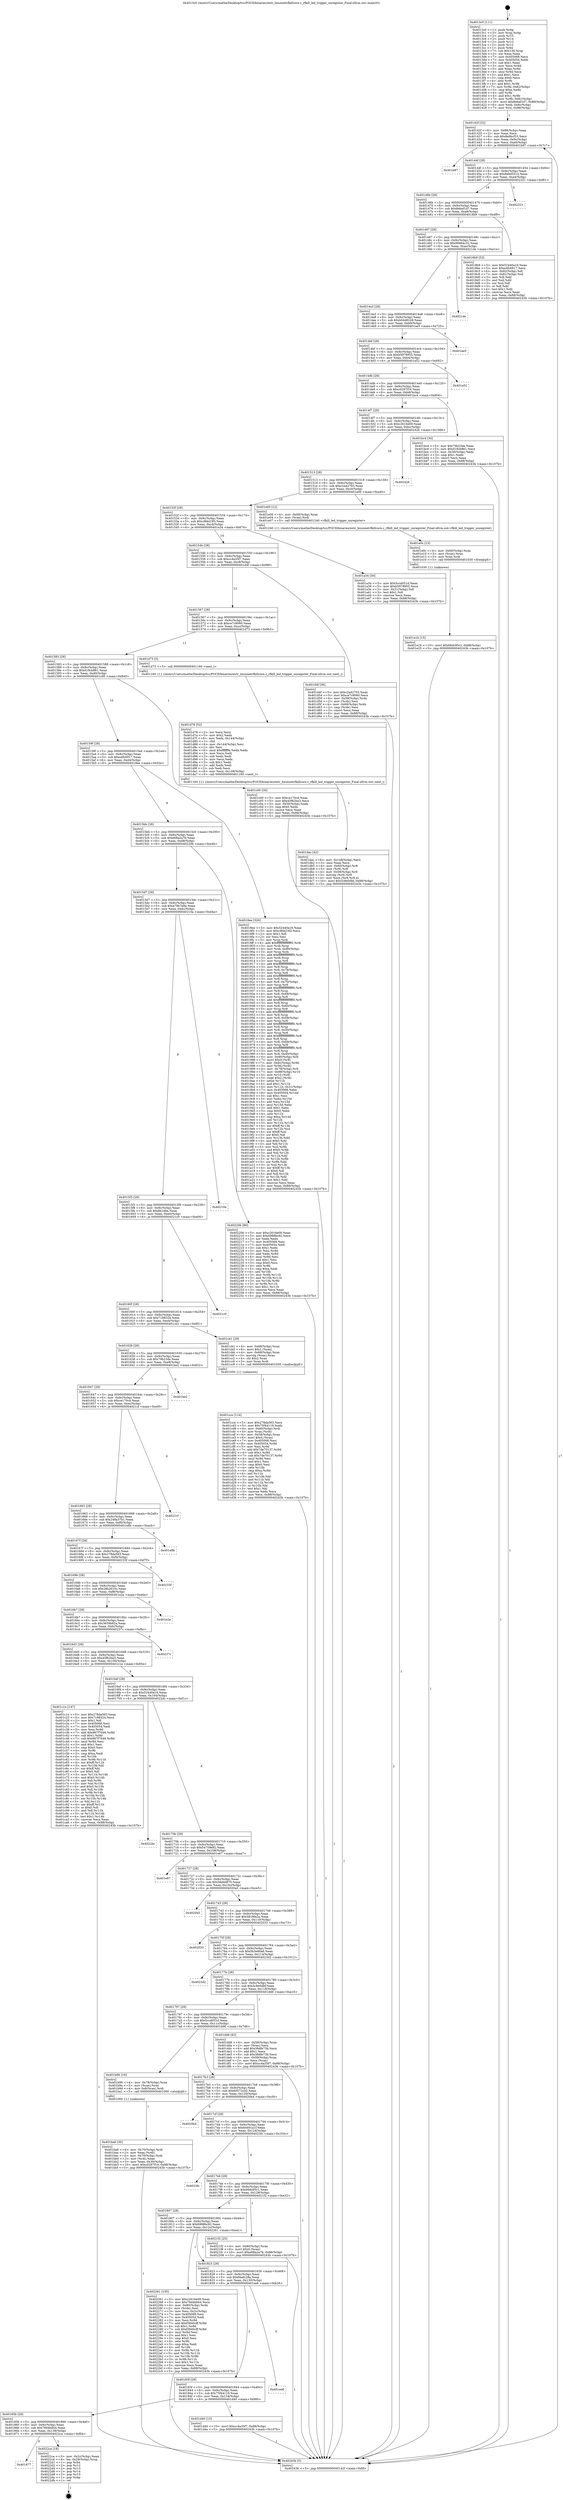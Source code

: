 digraph "0x4013c0" {
  label = "0x4013c0 (/mnt/c/Users/mathe/Desktop/tcc/POCII/binaries/extr_linuxnetrfkillcore.c_rfkill_led_trigger_unregister_Final-ollvm.out::main(0))"
  labelloc = "t"
  node[shape=record]

  Entry [label="",width=0.3,height=0.3,shape=circle,fillcolor=black,style=filled]
  "0x40142f" [label="{
     0x40142f [32]\l
     | [instrs]\l
     &nbsp;&nbsp;0x40142f \<+6\>: mov -0x88(%rbp),%eax\l
     &nbsp;&nbsp;0x401435 \<+2\>: mov %eax,%ecx\l
     &nbsp;&nbsp;0x401437 \<+6\>: sub $0x8e9bcf33,%ecx\l
     &nbsp;&nbsp;0x40143d \<+6\>: mov %eax,-0x9c(%rbp)\l
     &nbsp;&nbsp;0x401443 \<+6\>: mov %ecx,-0xa0(%rbp)\l
     &nbsp;&nbsp;0x401449 \<+6\>: je 0000000000401b87 \<main+0x7c7\>\l
  }"]
  "0x401b87" [label="{
     0x401b87\l
  }", style=dashed]
  "0x40144f" [label="{
     0x40144f [28]\l
     | [instrs]\l
     &nbsp;&nbsp;0x40144f \<+5\>: jmp 0000000000401454 \<main+0x94\>\l
     &nbsp;&nbsp;0x401454 \<+6\>: mov -0x9c(%rbp),%eax\l
     &nbsp;&nbsp;0x40145a \<+5\>: sub $0x8e9d5514,%eax\l
     &nbsp;&nbsp;0x40145f \<+6\>: mov %eax,-0xa4(%rbp)\l
     &nbsp;&nbsp;0x401465 \<+6\>: je 0000000000402321 \<main+0xf61\>\l
  }"]
  Exit [label="",width=0.3,height=0.3,shape=circle,fillcolor=black,style=filled,peripheries=2]
  "0x402321" [label="{
     0x402321\l
  }", style=dashed]
  "0x40146b" [label="{
     0x40146b [28]\l
     | [instrs]\l
     &nbsp;&nbsp;0x40146b \<+5\>: jmp 0000000000401470 \<main+0xb0\>\l
     &nbsp;&nbsp;0x401470 \<+6\>: mov -0x9c(%rbp),%eax\l
     &nbsp;&nbsp;0x401476 \<+5\>: sub $0x8ebaf1d7,%eax\l
     &nbsp;&nbsp;0x40147b \<+6\>: mov %eax,-0xa8(%rbp)\l
     &nbsp;&nbsp;0x401481 \<+6\>: je 00000000004018b9 \<main+0x4f9\>\l
  }"]
  "0x401877" [label="{
     0x401877\l
  }", style=dashed]
  "0x4018b9" [label="{
     0x4018b9 [53]\l
     | [instrs]\l
     &nbsp;&nbsp;0x4018b9 \<+5\>: mov $0x52440a16,%eax\l
     &nbsp;&nbsp;0x4018be \<+5\>: mov $0xe4fc6917,%ecx\l
     &nbsp;&nbsp;0x4018c3 \<+6\>: mov -0x82(%rbp),%dl\l
     &nbsp;&nbsp;0x4018c9 \<+7\>: mov -0x81(%rbp),%sil\l
     &nbsp;&nbsp;0x4018d0 \<+3\>: mov %dl,%dil\l
     &nbsp;&nbsp;0x4018d3 \<+3\>: and %sil,%dil\l
     &nbsp;&nbsp;0x4018d6 \<+3\>: xor %sil,%dl\l
     &nbsp;&nbsp;0x4018d9 \<+3\>: or %dl,%dil\l
     &nbsp;&nbsp;0x4018dc \<+4\>: test $0x1,%dil\l
     &nbsp;&nbsp;0x4018e0 \<+3\>: cmovne %ecx,%eax\l
     &nbsp;&nbsp;0x4018e3 \<+6\>: mov %eax,-0x88(%rbp)\l
     &nbsp;&nbsp;0x4018e9 \<+5\>: jmp 000000000040243b \<main+0x107b\>\l
  }"]
  "0x401487" [label="{
     0x401487 [28]\l
     | [instrs]\l
     &nbsp;&nbsp;0x401487 \<+5\>: jmp 000000000040148c \<main+0xcc\>\l
     &nbsp;&nbsp;0x40148c \<+6\>: mov -0x9c(%rbp),%eax\l
     &nbsp;&nbsp;0x401492 \<+5\>: sub $0x90664c32,%eax\l
     &nbsp;&nbsp;0x401497 \<+6\>: mov %eax,-0xac(%rbp)\l
     &nbsp;&nbsp;0x40149d \<+6\>: je 00000000004021de \<main+0xe1e\>\l
  }"]
  "0x40243b" [label="{
     0x40243b [5]\l
     | [instrs]\l
     &nbsp;&nbsp;0x40243b \<+5\>: jmp 000000000040142f \<main+0x6f\>\l
  }"]
  "0x4013c0" [label="{
     0x4013c0 [111]\l
     | [instrs]\l
     &nbsp;&nbsp;0x4013c0 \<+1\>: push %rbp\l
     &nbsp;&nbsp;0x4013c1 \<+3\>: mov %rsp,%rbp\l
     &nbsp;&nbsp;0x4013c4 \<+2\>: push %r15\l
     &nbsp;&nbsp;0x4013c6 \<+2\>: push %r14\l
     &nbsp;&nbsp;0x4013c8 \<+2\>: push %r13\l
     &nbsp;&nbsp;0x4013ca \<+2\>: push %r12\l
     &nbsp;&nbsp;0x4013cc \<+1\>: push %rbx\l
     &nbsp;&nbsp;0x4013cd \<+7\>: sub $0x138,%rsp\l
     &nbsp;&nbsp;0x4013d4 \<+2\>: xor %eax,%eax\l
     &nbsp;&nbsp;0x4013d6 \<+7\>: mov 0x405068,%ecx\l
     &nbsp;&nbsp;0x4013dd \<+7\>: mov 0x405054,%edx\l
     &nbsp;&nbsp;0x4013e4 \<+3\>: sub $0x1,%eax\l
     &nbsp;&nbsp;0x4013e7 \<+3\>: mov %ecx,%r8d\l
     &nbsp;&nbsp;0x4013ea \<+3\>: add %eax,%r8d\l
     &nbsp;&nbsp;0x4013ed \<+4\>: imul %r8d,%ecx\l
     &nbsp;&nbsp;0x4013f1 \<+3\>: and $0x1,%ecx\l
     &nbsp;&nbsp;0x4013f4 \<+3\>: cmp $0x0,%ecx\l
     &nbsp;&nbsp;0x4013f7 \<+4\>: sete %r9b\l
     &nbsp;&nbsp;0x4013fb \<+4\>: and $0x1,%r9b\l
     &nbsp;&nbsp;0x4013ff \<+7\>: mov %r9b,-0x82(%rbp)\l
     &nbsp;&nbsp;0x401406 \<+3\>: cmp $0xa,%edx\l
     &nbsp;&nbsp;0x401409 \<+4\>: setl %r9b\l
     &nbsp;&nbsp;0x40140d \<+4\>: and $0x1,%r9b\l
     &nbsp;&nbsp;0x401411 \<+7\>: mov %r9b,-0x81(%rbp)\l
     &nbsp;&nbsp;0x401418 \<+10\>: movl $0x8ebaf1d7,-0x88(%rbp)\l
     &nbsp;&nbsp;0x401422 \<+6\>: mov %edi,-0x8c(%rbp)\l
     &nbsp;&nbsp;0x401428 \<+7\>: mov %rsi,-0x98(%rbp)\l
  }"]
  "0x4022ca" [label="{
     0x4022ca [18]\l
     | [instrs]\l
     &nbsp;&nbsp;0x4022ca \<+3\>: mov -0x2c(%rbp),%eax\l
     &nbsp;&nbsp;0x4022cd \<+4\>: lea -0x28(%rbp),%rsp\l
     &nbsp;&nbsp;0x4022d1 \<+1\>: pop %rbx\l
     &nbsp;&nbsp;0x4022d2 \<+2\>: pop %r12\l
     &nbsp;&nbsp;0x4022d4 \<+2\>: pop %r13\l
     &nbsp;&nbsp;0x4022d6 \<+2\>: pop %r14\l
     &nbsp;&nbsp;0x4022d8 \<+2\>: pop %r15\l
     &nbsp;&nbsp;0x4022da \<+1\>: pop %rbp\l
     &nbsp;&nbsp;0x4022db \<+1\>: ret\l
  }"]
  "0x4021de" [label="{
     0x4021de\l
  }", style=dashed]
  "0x4014a3" [label="{
     0x4014a3 [28]\l
     | [instrs]\l
     &nbsp;&nbsp;0x4014a3 \<+5\>: jmp 00000000004014a8 \<main+0xe8\>\l
     &nbsp;&nbsp;0x4014a8 \<+6\>: mov -0x9c(%rbp),%eax\l
     &nbsp;&nbsp;0x4014ae \<+5\>: sub $0xb04d81b9,%eax\l
     &nbsp;&nbsp;0x4014b3 \<+6\>: mov %eax,-0xb0(%rbp)\l
     &nbsp;&nbsp;0x4014b9 \<+6\>: je 0000000000401ae5 \<main+0x725\>\l
  }"]
  "0x401e1b" [label="{
     0x401e1b [15]\l
     | [instrs]\l
     &nbsp;&nbsp;0x401e1b \<+10\>: movl $0x66dc95c1,-0x88(%rbp)\l
     &nbsp;&nbsp;0x401e25 \<+5\>: jmp 000000000040243b \<main+0x107b\>\l
  }"]
  "0x401ae5" [label="{
     0x401ae5\l
  }", style=dashed]
  "0x4014bf" [label="{
     0x4014bf [28]\l
     | [instrs]\l
     &nbsp;&nbsp;0x4014bf \<+5\>: jmp 00000000004014c4 \<main+0x104\>\l
     &nbsp;&nbsp;0x4014c4 \<+6\>: mov -0x9c(%rbp),%eax\l
     &nbsp;&nbsp;0x4014ca \<+5\>: sub $0xb5978955,%eax\l
     &nbsp;&nbsp;0x4014cf \<+6\>: mov %eax,-0xb4(%rbp)\l
     &nbsp;&nbsp;0x4014d5 \<+6\>: je 0000000000401a52 \<main+0x692\>\l
  }"]
  "0x401e0c" [label="{
     0x401e0c [15]\l
     | [instrs]\l
     &nbsp;&nbsp;0x401e0c \<+4\>: mov -0x60(%rbp),%rax\l
     &nbsp;&nbsp;0x401e10 \<+3\>: mov (%rax),%rax\l
     &nbsp;&nbsp;0x401e13 \<+3\>: mov %rax,%rdi\l
     &nbsp;&nbsp;0x401e16 \<+5\>: call 0000000000401030 \<free@plt\>\l
     | [calls]\l
     &nbsp;&nbsp;0x401030 \{1\} (unknown)\l
  }"]
  "0x401a52" [label="{
     0x401a52\l
  }", style=dashed]
  "0x4014db" [label="{
     0x4014db [28]\l
     | [instrs]\l
     &nbsp;&nbsp;0x4014db \<+5\>: jmp 00000000004014e0 \<main+0x120\>\l
     &nbsp;&nbsp;0x4014e0 \<+6\>: mov -0x9c(%rbp),%eax\l
     &nbsp;&nbsp;0x4014e6 \<+5\>: sub $0xc0297f19,%eax\l
     &nbsp;&nbsp;0x4014eb \<+6\>: mov %eax,-0xb8(%rbp)\l
     &nbsp;&nbsp;0x4014f1 \<+6\>: je 0000000000401bc4 \<main+0x804\>\l
  }"]
  "0x401dac" [label="{
     0x401dac [42]\l
     | [instrs]\l
     &nbsp;&nbsp;0x401dac \<+6\>: mov -0x148(%rbp),%ecx\l
     &nbsp;&nbsp;0x401db2 \<+3\>: imul %eax,%ecx\l
     &nbsp;&nbsp;0x401db5 \<+4\>: mov -0x60(%rbp),%r8\l
     &nbsp;&nbsp;0x401db9 \<+3\>: mov (%r8),%r8\l
     &nbsp;&nbsp;0x401dbc \<+4\>: mov -0x58(%rbp),%r9\l
     &nbsp;&nbsp;0x401dc0 \<+3\>: movslq (%r9),%r9\l
     &nbsp;&nbsp;0x401dc3 \<+4\>: mov %ecx,(%r8,%r9,4)\l
     &nbsp;&nbsp;0x401dc7 \<+10\>: movl $0x5c8e0dbf,-0x88(%rbp)\l
     &nbsp;&nbsp;0x401dd1 \<+5\>: jmp 000000000040243b \<main+0x107b\>\l
  }"]
  "0x401bc4" [label="{
     0x401bc4 [30]\l
     | [instrs]\l
     &nbsp;&nbsp;0x401bc4 \<+5\>: mov $0x79b23de,%eax\l
     &nbsp;&nbsp;0x401bc9 \<+5\>: mov $0xd18cb861,%ecx\l
     &nbsp;&nbsp;0x401bce \<+3\>: mov -0x30(%rbp),%edx\l
     &nbsp;&nbsp;0x401bd1 \<+3\>: cmp $0x1,%edx\l
     &nbsp;&nbsp;0x401bd4 \<+3\>: cmovl %ecx,%eax\l
     &nbsp;&nbsp;0x401bd7 \<+6\>: mov %eax,-0x88(%rbp)\l
     &nbsp;&nbsp;0x401bdd \<+5\>: jmp 000000000040243b \<main+0x107b\>\l
  }"]
  "0x4014f7" [label="{
     0x4014f7 [28]\l
     | [instrs]\l
     &nbsp;&nbsp;0x4014f7 \<+5\>: jmp 00000000004014fc \<main+0x13c\>\l
     &nbsp;&nbsp;0x4014fc \<+6\>: mov -0x9c(%rbp),%eax\l
     &nbsp;&nbsp;0x401502 \<+5\>: sub $0xc2616e09,%eax\l
     &nbsp;&nbsp;0x401507 \<+6\>: mov %eax,-0xbc(%rbp)\l
     &nbsp;&nbsp;0x40150d \<+6\>: je 0000000000402426 \<main+0x1066\>\l
  }"]
  "0x401d78" [label="{
     0x401d78 [52]\l
     | [instrs]\l
     &nbsp;&nbsp;0x401d78 \<+2\>: xor %ecx,%ecx\l
     &nbsp;&nbsp;0x401d7a \<+5\>: mov $0x2,%edx\l
     &nbsp;&nbsp;0x401d7f \<+6\>: mov %edx,-0x144(%rbp)\l
     &nbsp;&nbsp;0x401d85 \<+1\>: cltd\l
     &nbsp;&nbsp;0x401d86 \<+6\>: mov -0x144(%rbp),%esi\l
     &nbsp;&nbsp;0x401d8c \<+2\>: idiv %esi\l
     &nbsp;&nbsp;0x401d8e \<+6\>: imul $0xfffffffe,%edx,%edx\l
     &nbsp;&nbsp;0x401d94 \<+2\>: mov %ecx,%edi\l
     &nbsp;&nbsp;0x401d96 \<+2\>: sub %edx,%edi\l
     &nbsp;&nbsp;0x401d98 \<+2\>: mov %ecx,%edx\l
     &nbsp;&nbsp;0x401d9a \<+3\>: sub $0x1,%edx\l
     &nbsp;&nbsp;0x401d9d \<+2\>: add %edx,%edi\l
     &nbsp;&nbsp;0x401d9f \<+2\>: sub %edi,%ecx\l
     &nbsp;&nbsp;0x401da1 \<+6\>: mov %ecx,-0x148(%rbp)\l
     &nbsp;&nbsp;0x401da7 \<+5\>: call 0000000000401160 \<next_i\>\l
     | [calls]\l
     &nbsp;&nbsp;0x401160 \{1\} (/mnt/c/Users/mathe/Desktop/tcc/POCII/binaries/extr_linuxnetrfkillcore.c_rfkill_led_trigger_unregister_Final-ollvm.out::next_i)\l
  }"]
  "0x402426" [label="{
     0x402426\l
  }", style=dashed]
  "0x401513" [label="{
     0x401513 [28]\l
     | [instrs]\l
     &nbsp;&nbsp;0x401513 \<+5\>: jmp 0000000000401518 \<main+0x158\>\l
     &nbsp;&nbsp;0x401518 \<+6\>: mov -0x9c(%rbp),%eax\l
     &nbsp;&nbsp;0x40151e \<+5\>: sub $0xc2a42703,%eax\l
     &nbsp;&nbsp;0x401523 \<+6\>: mov %eax,-0xc0(%rbp)\l
     &nbsp;&nbsp;0x401529 \<+6\>: je 0000000000401e00 \<main+0xa40\>\l
  }"]
  "0x40185b" [label="{
     0x40185b [28]\l
     | [instrs]\l
     &nbsp;&nbsp;0x40185b \<+5\>: jmp 0000000000401860 \<main+0x4a0\>\l
     &nbsp;&nbsp;0x401860 \<+6\>: mov -0x9c(%rbp),%eax\l
     &nbsp;&nbsp;0x401866 \<+5\>: sub $0x78d4b844,%eax\l
     &nbsp;&nbsp;0x40186b \<+6\>: mov %eax,-0x138(%rbp)\l
     &nbsp;&nbsp;0x401871 \<+6\>: je 00000000004022ca \<main+0xf0a\>\l
  }"]
  "0x401e00" [label="{
     0x401e00 [12]\l
     | [instrs]\l
     &nbsp;&nbsp;0x401e00 \<+4\>: mov -0x60(%rbp),%rax\l
     &nbsp;&nbsp;0x401e04 \<+3\>: mov (%rax),%rdi\l
     &nbsp;&nbsp;0x401e07 \<+5\>: call 0000000000401240 \<rfkill_led_trigger_unregister\>\l
     | [calls]\l
     &nbsp;&nbsp;0x401240 \{1\} (/mnt/c/Users/mathe/Desktop/tcc/POCII/binaries/extr_linuxnetrfkillcore.c_rfkill_led_trigger_unregister_Final-ollvm.out::rfkill_led_trigger_unregister)\l
  }"]
  "0x40152f" [label="{
     0x40152f [28]\l
     | [instrs]\l
     &nbsp;&nbsp;0x40152f \<+5\>: jmp 0000000000401534 \<main+0x174\>\l
     &nbsp;&nbsp;0x401534 \<+6\>: mov -0x9c(%rbp),%eax\l
     &nbsp;&nbsp;0x40153a \<+5\>: sub $0xc9bb23f3,%eax\l
     &nbsp;&nbsp;0x40153f \<+6\>: mov %eax,-0xc4(%rbp)\l
     &nbsp;&nbsp;0x401545 \<+6\>: je 0000000000401a34 \<main+0x674\>\l
  }"]
  "0x401d40" [label="{
     0x401d40 [15]\l
     | [instrs]\l
     &nbsp;&nbsp;0x401d40 \<+10\>: movl $0xcc4a35f7,-0x88(%rbp)\l
     &nbsp;&nbsp;0x401d4a \<+5\>: jmp 000000000040243b \<main+0x107b\>\l
  }"]
  "0x401a34" [label="{
     0x401a34 [30]\l
     | [instrs]\l
     &nbsp;&nbsp;0x401a34 \<+5\>: mov $0x5ccd051d,%eax\l
     &nbsp;&nbsp;0x401a39 \<+5\>: mov $0xb5978955,%ecx\l
     &nbsp;&nbsp;0x401a3e \<+3\>: mov -0x31(%rbp),%dl\l
     &nbsp;&nbsp;0x401a41 \<+3\>: test $0x1,%dl\l
     &nbsp;&nbsp;0x401a44 \<+3\>: cmovne %ecx,%eax\l
     &nbsp;&nbsp;0x401a47 \<+6\>: mov %eax,-0x88(%rbp)\l
     &nbsp;&nbsp;0x401a4d \<+5\>: jmp 000000000040243b \<main+0x107b\>\l
  }"]
  "0x40154b" [label="{
     0x40154b [28]\l
     | [instrs]\l
     &nbsp;&nbsp;0x40154b \<+5\>: jmp 0000000000401550 \<main+0x190\>\l
     &nbsp;&nbsp;0x401550 \<+6\>: mov -0x9c(%rbp),%eax\l
     &nbsp;&nbsp;0x401556 \<+5\>: sub $0xcc4a35f7,%eax\l
     &nbsp;&nbsp;0x40155b \<+6\>: mov %eax,-0xc8(%rbp)\l
     &nbsp;&nbsp;0x401561 \<+6\>: je 0000000000401d4f \<main+0x98f\>\l
  }"]
  "0x40183f" [label="{
     0x40183f [28]\l
     | [instrs]\l
     &nbsp;&nbsp;0x40183f \<+5\>: jmp 0000000000401844 \<main+0x484\>\l
     &nbsp;&nbsp;0x401844 \<+6\>: mov -0x9c(%rbp),%eax\l
     &nbsp;&nbsp;0x40184a \<+5\>: sub $0x75f44119,%eax\l
     &nbsp;&nbsp;0x40184f \<+6\>: mov %eax,-0x134(%rbp)\l
     &nbsp;&nbsp;0x401855 \<+6\>: je 0000000000401d40 \<main+0x980\>\l
  }"]
  "0x401d4f" [label="{
     0x401d4f [36]\l
     | [instrs]\l
     &nbsp;&nbsp;0x401d4f \<+5\>: mov $0xc2a42703,%eax\l
     &nbsp;&nbsp;0x401d54 \<+5\>: mov $0xce7c9060,%ecx\l
     &nbsp;&nbsp;0x401d59 \<+4\>: mov -0x58(%rbp),%rdx\l
     &nbsp;&nbsp;0x401d5d \<+2\>: mov (%rdx),%esi\l
     &nbsp;&nbsp;0x401d5f \<+4\>: mov -0x68(%rbp),%rdx\l
     &nbsp;&nbsp;0x401d63 \<+2\>: cmp (%rdx),%esi\l
     &nbsp;&nbsp;0x401d65 \<+3\>: cmovl %ecx,%eax\l
     &nbsp;&nbsp;0x401d68 \<+6\>: mov %eax,-0x88(%rbp)\l
     &nbsp;&nbsp;0x401d6e \<+5\>: jmp 000000000040243b \<main+0x107b\>\l
  }"]
  "0x401567" [label="{
     0x401567 [28]\l
     | [instrs]\l
     &nbsp;&nbsp;0x401567 \<+5\>: jmp 000000000040156c \<main+0x1ac\>\l
     &nbsp;&nbsp;0x40156c \<+6\>: mov -0x9c(%rbp),%eax\l
     &nbsp;&nbsp;0x401572 \<+5\>: sub $0xce7c9060,%eax\l
     &nbsp;&nbsp;0x401577 \<+6\>: mov %eax,-0xcc(%rbp)\l
     &nbsp;&nbsp;0x40157d \<+6\>: je 0000000000401d73 \<main+0x9b3\>\l
  }"]
  "0x401ee6" [label="{
     0x401ee6\l
  }", style=dashed]
  "0x401d73" [label="{
     0x401d73 [5]\l
     | [instrs]\l
     &nbsp;&nbsp;0x401d73 \<+5\>: call 0000000000401160 \<next_i\>\l
     | [calls]\l
     &nbsp;&nbsp;0x401160 \{1\} (/mnt/c/Users/mathe/Desktop/tcc/POCII/binaries/extr_linuxnetrfkillcore.c_rfkill_led_trigger_unregister_Final-ollvm.out::next_i)\l
  }"]
  "0x401583" [label="{
     0x401583 [28]\l
     | [instrs]\l
     &nbsp;&nbsp;0x401583 \<+5\>: jmp 0000000000401588 \<main+0x1c8\>\l
     &nbsp;&nbsp;0x401588 \<+6\>: mov -0x9c(%rbp),%eax\l
     &nbsp;&nbsp;0x40158e \<+5\>: sub $0xd18cb861,%eax\l
     &nbsp;&nbsp;0x401593 \<+6\>: mov %eax,-0xd0(%rbp)\l
     &nbsp;&nbsp;0x401599 \<+6\>: je 0000000000401c00 \<main+0x840\>\l
  }"]
  "0x401823" [label="{
     0x401823 [28]\l
     | [instrs]\l
     &nbsp;&nbsp;0x401823 \<+5\>: jmp 0000000000401828 \<main+0x468\>\l
     &nbsp;&nbsp;0x401828 \<+6\>: mov -0x9c(%rbp),%eax\l
     &nbsp;&nbsp;0x40182e \<+5\>: sub $0x6befc28a,%eax\l
     &nbsp;&nbsp;0x401833 \<+6\>: mov %eax,-0x130(%rbp)\l
     &nbsp;&nbsp;0x401839 \<+6\>: je 0000000000401ee6 \<main+0xb26\>\l
  }"]
  "0x401c00" [label="{
     0x401c00 [30]\l
     | [instrs]\l
     &nbsp;&nbsp;0x401c00 \<+5\>: mov $0xce170cd,%eax\l
     &nbsp;&nbsp;0x401c05 \<+5\>: mov $0x45f62ba3,%ecx\l
     &nbsp;&nbsp;0x401c0a \<+3\>: mov -0x30(%rbp),%edx\l
     &nbsp;&nbsp;0x401c0d \<+3\>: cmp $0x0,%edx\l
     &nbsp;&nbsp;0x401c10 \<+3\>: cmove %ecx,%eax\l
     &nbsp;&nbsp;0x401c13 \<+6\>: mov %eax,-0x88(%rbp)\l
     &nbsp;&nbsp;0x401c19 \<+5\>: jmp 000000000040243b \<main+0x107b\>\l
  }"]
  "0x40159f" [label="{
     0x40159f [28]\l
     | [instrs]\l
     &nbsp;&nbsp;0x40159f \<+5\>: jmp 00000000004015a4 \<main+0x1e4\>\l
     &nbsp;&nbsp;0x4015a4 \<+6\>: mov -0x9c(%rbp),%eax\l
     &nbsp;&nbsp;0x4015aa \<+5\>: sub $0xe4fc6917,%eax\l
     &nbsp;&nbsp;0x4015af \<+6\>: mov %eax,-0xd4(%rbp)\l
     &nbsp;&nbsp;0x4015b5 \<+6\>: je 00000000004018ee \<main+0x52e\>\l
  }"]
  "0x402261" [label="{
     0x402261 [105]\l
     | [instrs]\l
     &nbsp;&nbsp;0x402261 \<+5\>: mov $0xc2616e09,%eax\l
     &nbsp;&nbsp;0x402266 \<+5\>: mov $0x78d4b844,%ecx\l
     &nbsp;&nbsp;0x40226b \<+4\>: mov -0x80(%rbp),%rdx\l
     &nbsp;&nbsp;0x40226f \<+2\>: mov (%rdx),%esi\l
     &nbsp;&nbsp;0x402271 \<+3\>: mov %esi,-0x2c(%rbp)\l
     &nbsp;&nbsp;0x402274 \<+7\>: mov 0x405068,%esi\l
     &nbsp;&nbsp;0x40227b \<+7\>: mov 0x405054,%edi\l
     &nbsp;&nbsp;0x402282 \<+3\>: mov %esi,%r8d\l
     &nbsp;&nbsp;0x402285 \<+7\>: add $0xf3840cff,%r8d\l
     &nbsp;&nbsp;0x40228c \<+4\>: sub $0x1,%r8d\l
     &nbsp;&nbsp;0x402290 \<+7\>: sub $0xf3840cff,%r8d\l
     &nbsp;&nbsp;0x402297 \<+4\>: imul %r8d,%esi\l
     &nbsp;&nbsp;0x40229b \<+3\>: and $0x1,%esi\l
     &nbsp;&nbsp;0x40229e \<+3\>: cmp $0x0,%esi\l
     &nbsp;&nbsp;0x4022a1 \<+4\>: sete %r9b\l
     &nbsp;&nbsp;0x4022a5 \<+3\>: cmp $0xa,%edi\l
     &nbsp;&nbsp;0x4022a8 \<+4\>: setl %r10b\l
     &nbsp;&nbsp;0x4022ac \<+3\>: mov %r9b,%r11b\l
     &nbsp;&nbsp;0x4022af \<+3\>: and %r10b,%r11b\l
     &nbsp;&nbsp;0x4022b2 \<+3\>: xor %r10b,%r9b\l
     &nbsp;&nbsp;0x4022b5 \<+3\>: or %r9b,%r11b\l
     &nbsp;&nbsp;0x4022b8 \<+4\>: test $0x1,%r11b\l
     &nbsp;&nbsp;0x4022bc \<+3\>: cmovne %ecx,%eax\l
     &nbsp;&nbsp;0x4022bf \<+6\>: mov %eax,-0x88(%rbp)\l
     &nbsp;&nbsp;0x4022c5 \<+5\>: jmp 000000000040243b \<main+0x107b\>\l
  }"]
  "0x4018ee" [label="{
     0x4018ee [326]\l
     | [instrs]\l
     &nbsp;&nbsp;0x4018ee \<+5\>: mov $0x52440a16,%eax\l
     &nbsp;&nbsp;0x4018f3 \<+5\>: mov $0xc9bb23f3,%ecx\l
     &nbsp;&nbsp;0x4018f8 \<+2\>: mov $0x1,%dl\l
     &nbsp;&nbsp;0x4018fa \<+2\>: xor %esi,%esi\l
     &nbsp;&nbsp;0x4018fc \<+3\>: mov %rsp,%rdi\l
     &nbsp;&nbsp;0x4018ff \<+4\>: add $0xfffffffffffffff0,%rdi\l
     &nbsp;&nbsp;0x401903 \<+3\>: mov %rdi,%rsp\l
     &nbsp;&nbsp;0x401906 \<+4\>: mov %rdi,-0x80(%rbp)\l
     &nbsp;&nbsp;0x40190a \<+3\>: mov %rsp,%rdi\l
     &nbsp;&nbsp;0x40190d \<+4\>: add $0xfffffffffffffff0,%rdi\l
     &nbsp;&nbsp;0x401911 \<+3\>: mov %rdi,%rsp\l
     &nbsp;&nbsp;0x401914 \<+3\>: mov %rsp,%r8\l
     &nbsp;&nbsp;0x401917 \<+4\>: add $0xfffffffffffffff0,%r8\l
     &nbsp;&nbsp;0x40191b \<+3\>: mov %r8,%rsp\l
     &nbsp;&nbsp;0x40191e \<+4\>: mov %r8,-0x78(%rbp)\l
     &nbsp;&nbsp;0x401922 \<+3\>: mov %rsp,%r8\l
     &nbsp;&nbsp;0x401925 \<+4\>: add $0xfffffffffffffff0,%r8\l
     &nbsp;&nbsp;0x401929 \<+3\>: mov %r8,%rsp\l
     &nbsp;&nbsp;0x40192c \<+4\>: mov %r8,-0x70(%rbp)\l
     &nbsp;&nbsp;0x401930 \<+3\>: mov %rsp,%r8\l
     &nbsp;&nbsp;0x401933 \<+4\>: add $0xfffffffffffffff0,%r8\l
     &nbsp;&nbsp;0x401937 \<+3\>: mov %r8,%rsp\l
     &nbsp;&nbsp;0x40193a \<+4\>: mov %r8,-0x68(%rbp)\l
     &nbsp;&nbsp;0x40193e \<+3\>: mov %rsp,%r8\l
     &nbsp;&nbsp;0x401941 \<+4\>: add $0xfffffffffffffff0,%r8\l
     &nbsp;&nbsp;0x401945 \<+3\>: mov %r8,%rsp\l
     &nbsp;&nbsp;0x401948 \<+4\>: mov %r8,-0x60(%rbp)\l
     &nbsp;&nbsp;0x40194c \<+3\>: mov %rsp,%r8\l
     &nbsp;&nbsp;0x40194f \<+4\>: add $0xfffffffffffffff0,%r8\l
     &nbsp;&nbsp;0x401953 \<+3\>: mov %r8,%rsp\l
     &nbsp;&nbsp;0x401956 \<+4\>: mov %r8,-0x58(%rbp)\l
     &nbsp;&nbsp;0x40195a \<+3\>: mov %rsp,%r8\l
     &nbsp;&nbsp;0x40195d \<+4\>: add $0xfffffffffffffff0,%r8\l
     &nbsp;&nbsp;0x401961 \<+3\>: mov %r8,%rsp\l
     &nbsp;&nbsp;0x401964 \<+4\>: mov %r8,-0x50(%rbp)\l
     &nbsp;&nbsp;0x401968 \<+3\>: mov %rsp,%r8\l
     &nbsp;&nbsp;0x40196b \<+4\>: add $0xfffffffffffffff0,%r8\l
     &nbsp;&nbsp;0x40196f \<+3\>: mov %r8,%rsp\l
     &nbsp;&nbsp;0x401972 \<+4\>: mov %r8,-0x48(%rbp)\l
     &nbsp;&nbsp;0x401976 \<+3\>: mov %rsp,%r8\l
     &nbsp;&nbsp;0x401979 \<+4\>: add $0xfffffffffffffff0,%r8\l
     &nbsp;&nbsp;0x40197d \<+3\>: mov %r8,%rsp\l
     &nbsp;&nbsp;0x401980 \<+4\>: mov %r8,-0x40(%rbp)\l
     &nbsp;&nbsp;0x401984 \<+4\>: mov -0x80(%rbp),%r8\l
     &nbsp;&nbsp;0x401988 \<+7\>: movl $0x0,(%r8)\l
     &nbsp;&nbsp;0x40198f \<+7\>: mov -0x8c(%rbp),%r9d\l
     &nbsp;&nbsp;0x401996 \<+3\>: mov %r9d,(%rdi)\l
     &nbsp;&nbsp;0x401999 \<+4\>: mov -0x78(%rbp),%r8\l
     &nbsp;&nbsp;0x40199d \<+7\>: mov -0x98(%rbp),%r10\l
     &nbsp;&nbsp;0x4019a4 \<+3\>: mov %r10,(%r8)\l
     &nbsp;&nbsp;0x4019a7 \<+3\>: cmpl $0x2,(%rdi)\l
     &nbsp;&nbsp;0x4019aa \<+4\>: setne %r11b\l
     &nbsp;&nbsp;0x4019ae \<+4\>: and $0x1,%r11b\l
     &nbsp;&nbsp;0x4019b2 \<+4\>: mov %r11b,-0x31(%rbp)\l
     &nbsp;&nbsp;0x4019b6 \<+7\>: mov 0x405068,%ebx\l
     &nbsp;&nbsp;0x4019bd \<+8\>: mov 0x405054,%r14d\l
     &nbsp;&nbsp;0x4019c5 \<+3\>: sub $0x1,%esi\l
     &nbsp;&nbsp;0x4019c8 \<+3\>: mov %ebx,%r15d\l
     &nbsp;&nbsp;0x4019cb \<+3\>: add %esi,%r15d\l
     &nbsp;&nbsp;0x4019ce \<+4\>: imul %r15d,%ebx\l
     &nbsp;&nbsp;0x4019d2 \<+3\>: and $0x1,%ebx\l
     &nbsp;&nbsp;0x4019d5 \<+3\>: cmp $0x0,%ebx\l
     &nbsp;&nbsp;0x4019d8 \<+4\>: sete %r11b\l
     &nbsp;&nbsp;0x4019dc \<+4\>: cmp $0xa,%r14d\l
     &nbsp;&nbsp;0x4019e0 \<+4\>: setl %r12b\l
     &nbsp;&nbsp;0x4019e4 \<+3\>: mov %r11b,%r13b\l
     &nbsp;&nbsp;0x4019e7 \<+4\>: xor $0xff,%r13b\l
     &nbsp;&nbsp;0x4019eb \<+3\>: mov %r12b,%sil\l
     &nbsp;&nbsp;0x4019ee \<+4\>: xor $0xff,%sil\l
     &nbsp;&nbsp;0x4019f2 \<+3\>: xor $0x0,%dl\l
     &nbsp;&nbsp;0x4019f5 \<+3\>: mov %r13b,%dil\l
     &nbsp;&nbsp;0x4019f8 \<+4\>: and $0x0,%dil\l
     &nbsp;&nbsp;0x4019fc \<+3\>: and %dl,%r11b\l
     &nbsp;&nbsp;0x4019ff \<+3\>: mov %sil,%r8b\l
     &nbsp;&nbsp;0x401a02 \<+4\>: and $0x0,%r8b\l
     &nbsp;&nbsp;0x401a06 \<+3\>: and %dl,%r12b\l
     &nbsp;&nbsp;0x401a09 \<+3\>: or %r11b,%dil\l
     &nbsp;&nbsp;0x401a0c \<+3\>: or %r12b,%r8b\l
     &nbsp;&nbsp;0x401a0f \<+3\>: xor %r8b,%dil\l
     &nbsp;&nbsp;0x401a12 \<+3\>: or %sil,%r13b\l
     &nbsp;&nbsp;0x401a15 \<+4\>: xor $0xff,%r13b\l
     &nbsp;&nbsp;0x401a19 \<+3\>: or $0x0,%dl\l
     &nbsp;&nbsp;0x401a1c \<+3\>: and %dl,%r13b\l
     &nbsp;&nbsp;0x401a1f \<+3\>: or %r13b,%dil\l
     &nbsp;&nbsp;0x401a22 \<+4\>: test $0x1,%dil\l
     &nbsp;&nbsp;0x401a26 \<+3\>: cmovne %ecx,%eax\l
     &nbsp;&nbsp;0x401a29 \<+6\>: mov %eax,-0x88(%rbp)\l
     &nbsp;&nbsp;0x401a2f \<+5\>: jmp 000000000040243b \<main+0x107b\>\l
  }"]
  "0x4015bb" [label="{
     0x4015bb [28]\l
     | [instrs]\l
     &nbsp;&nbsp;0x4015bb \<+5\>: jmp 00000000004015c0 \<main+0x200\>\l
     &nbsp;&nbsp;0x4015c0 \<+6\>: mov -0x9c(%rbp),%eax\l
     &nbsp;&nbsp;0x4015c6 \<+5\>: sub $0xe68a2a7b,%eax\l
     &nbsp;&nbsp;0x4015cb \<+6\>: mov %eax,-0xd8(%rbp)\l
     &nbsp;&nbsp;0x4015d1 \<+6\>: je 000000000040220b \<main+0xe4b\>\l
  }"]
  "0x401807" [label="{
     0x401807 [28]\l
     | [instrs]\l
     &nbsp;&nbsp;0x401807 \<+5\>: jmp 000000000040180c \<main+0x44c\>\l
     &nbsp;&nbsp;0x40180c \<+6\>: mov -0x9c(%rbp),%eax\l
     &nbsp;&nbsp;0x401812 \<+5\>: sub $0x6988bc92,%eax\l
     &nbsp;&nbsp;0x401817 \<+6\>: mov %eax,-0x12c(%rbp)\l
     &nbsp;&nbsp;0x40181d \<+6\>: je 0000000000402261 \<main+0xea1\>\l
  }"]
  "0x4021f2" [label="{
     0x4021f2 [25]\l
     | [instrs]\l
     &nbsp;&nbsp;0x4021f2 \<+4\>: mov -0x80(%rbp),%rax\l
     &nbsp;&nbsp;0x4021f6 \<+6\>: movl $0x0,(%rax)\l
     &nbsp;&nbsp;0x4021fc \<+10\>: movl $0xe68a2a7b,-0x88(%rbp)\l
     &nbsp;&nbsp;0x402206 \<+5\>: jmp 000000000040243b \<main+0x107b\>\l
  }"]
  "0x40220b" [label="{
     0x40220b [86]\l
     | [instrs]\l
     &nbsp;&nbsp;0x40220b \<+5\>: mov $0xc2616e09,%eax\l
     &nbsp;&nbsp;0x402210 \<+5\>: mov $0x6988bc92,%ecx\l
     &nbsp;&nbsp;0x402215 \<+2\>: xor %edx,%edx\l
     &nbsp;&nbsp;0x402217 \<+7\>: mov 0x405068,%esi\l
     &nbsp;&nbsp;0x40221e \<+7\>: mov 0x405054,%edi\l
     &nbsp;&nbsp;0x402225 \<+3\>: sub $0x1,%edx\l
     &nbsp;&nbsp;0x402228 \<+3\>: mov %esi,%r8d\l
     &nbsp;&nbsp;0x40222b \<+3\>: add %edx,%r8d\l
     &nbsp;&nbsp;0x40222e \<+4\>: imul %r8d,%esi\l
     &nbsp;&nbsp;0x402232 \<+3\>: and $0x1,%esi\l
     &nbsp;&nbsp;0x402235 \<+3\>: cmp $0x0,%esi\l
     &nbsp;&nbsp;0x402238 \<+4\>: sete %r9b\l
     &nbsp;&nbsp;0x40223c \<+3\>: cmp $0xa,%edi\l
     &nbsp;&nbsp;0x40223f \<+4\>: setl %r10b\l
     &nbsp;&nbsp;0x402243 \<+3\>: mov %r9b,%r11b\l
     &nbsp;&nbsp;0x402246 \<+3\>: and %r10b,%r11b\l
     &nbsp;&nbsp;0x402249 \<+3\>: xor %r10b,%r9b\l
     &nbsp;&nbsp;0x40224c \<+3\>: or %r9b,%r11b\l
     &nbsp;&nbsp;0x40224f \<+4\>: test $0x1,%r11b\l
     &nbsp;&nbsp;0x402253 \<+3\>: cmovne %ecx,%eax\l
     &nbsp;&nbsp;0x402256 \<+6\>: mov %eax,-0x88(%rbp)\l
     &nbsp;&nbsp;0x40225c \<+5\>: jmp 000000000040243b \<main+0x107b\>\l
  }"]
  "0x4015d7" [label="{
     0x4015d7 [28]\l
     | [instrs]\l
     &nbsp;&nbsp;0x4015d7 \<+5\>: jmp 00000000004015dc \<main+0x21c\>\l
     &nbsp;&nbsp;0x4015dc \<+6\>: mov -0x9c(%rbp),%eax\l
     &nbsp;&nbsp;0x4015e2 \<+5\>: sub $0xe79b7e8a,%eax\l
     &nbsp;&nbsp;0x4015e7 \<+6\>: mov %eax,-0xdc(%rbp)\l
     &nbsp;&nbsp;0x4015ed \<+6\>: je 000000000040210a \<main+0xd4a\>\l
  }"]
  "0x4017eb" [label="{
     0x4017eb [28]\l
     | [instrs]\l
     &nbsp;&nbsp;0x4017eb \<+5\>: jmp 00000000004017f0 \<main+0x430\>\l
     &nbsp;&nbsp;0x4017f0 \<+6\>: mov -0x9c(%rbp),%eax\l
     &nbsp;&nbsp;0x4017f6 \<+5\>: sub $0x66dc95c1,%eax\l
     &nbsp;&nbsp;0x4017fb \<+6\>: mov %eax,-0x128(%rbp)\l
     &nbsp;&nbsp;0x401801 \<+6\>: je 00000000004021f2 \<main+0xe32\>\l
  }"]
  "0x40210a" [label="{
     0x40210a\l
  }", style=dashed]
  "0x4015f3" [label="{
     0x4015f3 [28]\l
     | [instrs]\l
     &nbsp;&nbsp;0x4015f3 \<+5\>: jmp 00000000004015f8 \<main+0x238\>\l
     &nbsp;&nbsp;0x4015f8 \<+6\>: mov -0x9c(%rbp),%eax\l
     &nbsp;&nbsp;0x4015fe \<+5\>: sub $0x8e1dbe,%eax\l
     &nbsp;&nbsp;0x401603 \<+6\>: mov %eax,-0xe0(%rbp)\l
     &nbsp;&nbsp;0x401609 \<+6\>: je 00000000004021c0 \<main+0xe00\>\l
  }"]
  "0x4023fc" [label="{
     0x4023fc\l
  }", style=dashed]
  "0x4021c0" [label="{
     0x4021c0\l
  }", style=dashed]
  "0x40160f" [label="{
     0x40160f [28]\l
     | [instrs]\l
     &nbsp;&nbsp;0x40160f \<+5\>: jmp 0000000000401614 \<main+0x254\>\l
     &nbsp;&nbsp;0x401614 \<+6\>: mov -0x9c(%rbp),%eax\l
     &nbsp;&nbsp;0x40161a \<+5\>: sub $0x7188324,%eax\l
     &nbsp;&nbsp;0x40161f \<+6\>: mov %eax,-0xe4(%rbp)\l
     &nbsp;&nbsp;0x401625 \<+6\>: je 0000000000401cb1 \<main+0x8f1\>\l
  }"]
  "0x4017cf" [label="{
     0x4017cf [28]\l
     | [instrs]\l
     &nbsp;&nbsp;0x4017cf \<+5\>: jmp 00000000004017d4 \<main+0x414\>\l
     &nbsp;&nbsp;0x4017d4 \<+6\>: mov -0x9c(%rbp),%eax\l
     &nbsp;&nbsp;0x4017da \<+5\>: sub $0x64491a1f,%eax\l
     &nbsp;&nbsp;0x4017df \<+6\>: mov %eax,-0x124(%rbp)\l
     &nbsp;&nbsp;0x4017e5 \<+6\>: je 00000000004023fc \<main+0x103c\>\l
  }"]
  "0x401cb1" [label="{
     0x401cb1 [29]\l
     | [instrs]\l
     &nbsp;&nbsp;0x401cb1 \<+4\>: mov -0x68(%rbp),%rax\l
     &nbsp;&nbsp;0x401cb5 \<+6\>: movl $0x1,(%rax)\l
     &nbsp;&nbsp;0x401cbb \<+4\>: mov -0x68(%rbp),%rax\l
     &nbsp;&nbsp;0x401cbf \<+3\>: movslq (%rax),%rax\l
     &nbsp;&nbsp;0x401cc2 \<+4\>: shl $0x2,%rax\l
     &nbsp;&nbsp;0x401cc6 \<+3\>: mov %rax,%rdi\l
     &nbsp;&nbsp;0x401cc9 \<+5\>: call 0000000000401050 \<malloc@plt\>\l
     | [calls]\l
     &nbsp;&nbsp;0x401050 \{1\} (unknown)\l
  }"]
  "0x40162b" [label="{
     0x40162b [28]\l
     | [instrs]\l
     &nbsp;&nbsp;0x40162b \<+5\>: jmp 0000000000401630 \<main+0x270\>\l
     &nbsp;&nbsp;0x401630 \<+6\>: mov -0x9c(%rbp),%eax\l
     &nbsp;&nbsp;0x401636 \<+5\>: sub $0x79b23de,%eax\l
     &nbsp;&nbsp;0x40163b \<+6\>: mov %eax,-0xe8(%rbp)\l
     &nbsp;&nbsp;0x401641 \<+6\>: je 0000000000401be2 \<main+0x822\>\l
  }"]
  "0x4020b4" [label="{
     0x4020b4\l
  }", style=dashed]
  "0x401be2" [label="{
     0x401be2\l
  }", style=dashed]
  "0x401647" [label="{
     0x401647 [28]\l
     | [instrs]\l
     &nbsp;&nbsp;0x401647 \<+5\>: jmp 000000000040164c \<main+0x28c\>\l
     &nbsp;&nbsp;0x40164c \<+6\>: mov -0x9c(%rbp),%eax\l
     &nbsp;&nbsp;0x401652 \<+5\>: sub $0xce170cd,%eax\l
     &nbsp;&nbsp;0x401657 \<+6\>: mov %eax,-0xec(%rbp)\l
     &nbsp;&nbsp;0x40165d \<+6\>: je 00000000004021cf \<main+0xe0f\>\l
  }"]
  "0x401cce" [label="{
     0x401cce [114]\l
     | [instrs]\l
     &nbsp;&nbsp;0x401cce \<+5\>: mov $0x278da563,%ecx\l
     &nbsp;&nbsp;0x401cd3 \<+5\>: mov $0x75f44119,%edx\l
     &nbsp;&nbsp;0x401cd8 \<+4\>: mov -0x60(%rbp),%rdi\l
     &nbsp;&nbsp;0x401cdc \<+3\>: mov %rax,(%rdi)\l
     &nbsp;&nbsp;0x401cdf \<+4\>: mov -0x58(%rbp),%rax\l
     &nbsp;&nbsp;0x401ce3 \<+6\>: movl $0x0,(%rax)\l
     &nbsp;&nbsp;0x401ce9 \<+7\>: mov 0x405068,%esi\l
     &nbsp;&nbsp;0x401cf0 \<+8\>: mov 0x405054,%r8d\l
     &nbsp;&nbsp;0x401cf8 \<+3\>: mov %esi,%r9d\l
     &nbsp;&nbsp;0x401cfb \<+7\>: add $0x7de70137,%r9d\l
     &nbsp;&nbsp;0x401d02 \<+4\>: sub $0x1,%r9d\l
     &nbsp;&nbsp;0x401d06 \<+7\>: sub $0x7de70137,%r9d\l
     &nbsp;&nbsp;0x401d0d \<+4\>: imul %r9d,%esi\l
     &nbsp;&nbsp;0x401d11 \<+3\>: and $0x1,%esi\l
     &nbsp;&nbsp;0x401d14 \<+3\>: cmp $0x0,%esi\l
     &nbsp;&nbsp;0x401d17 \<+4\>: sete %r10b\l
     &nbsp;&nbsp;0x401d1b \<+4\>: cmp $0xa,%r8d\l
     &nbsp;&nbsp;0x401d1f \<+4\>: setl %r11b\l
     &nbsp;&nbsp;0x401d23 \<+3\>: mov %r10b,%bl\l
     &nbsp;&nbsp;0x401d26 \<+3\>: and %r11b,%bl\l
     &nbsp;&nbsp;0x401d29 \<+3\>: xor %r11b,%r10b\l
     &nbsp;&nbsp;0x401d2c \<+3\>: or %r10b,%bl\l
     &nbsp;&nbsp;0x401d2f \<+3\>: test $0x1,%bl\l
     &nbsp;&nbsp;0x401d32 \<+3\>: cmovne %edx,%ecx\l
     &nbsp;&nbsp;0x401d35 \<+6\>: mov %ecx,-0x88(%rbp)\l
     &nbsp;&nbsp;0x401d3b \<+5\>: jmp 000000000040243b \<main+0x107b\>\l
  }"]
  "0x4021cf" [label="{
     0x4021cf\l
  }", style=dashed]
  "0x401663" [label="{
     0x401663 [28]\l
     | [instrs]\l
     &nbsp;&nbsp;0x401663 \<+5\>: jmp 0000000000401668 \<main+0x2a8\>\l
     &nbsp;&nbsp;0x401668 \<+6\>: mov -0x9c(%rbp),%eax\l
     &nbsp;&nbsp;0x40166e \<+5\>: sub $0x248a37b1,%eax\l
     &nbsp;&nbsp;0x401673 \<+6\>: mov %eax,-0xf0(%rbp)\l
     &nbsp;&nbsp;0x401679 \<+6\>: je 0000000000401e8b \<main+0xacb\>\l
  }"]
  "0x401ba6" [label="{
     0x401ba6 [30]\l
     | [instrs]\l
     &nbsp;&nbsp;0x401ba6 \<+4\>: mov -0x70(%rbp),%rdi\l
     &nbsp;&nbsp;0x401baa \<+2\>: mov %eax,(%rdi)\l
     &nbsp;&nbsp;0x401bac \<+4\>: mov -0x70(%rbp),%rdi\l
     &nbsp;&nbsp;0x401bb0 \<+2\>: mov (%rdi),%eax\l
     &nbsp;&nbsp;0x401bb2 \<+3\>: mov %eax,-0x30(%rbp)\l
     &nbsp;&nbsp;0x401bb5 \<+10\>: movl $0xc0297f19,-0x88(%rbp)\l
     &nbsp;&nbsp;0x401bbf \<+5\>: jmp 000000000040243b \<main+0x107b\>\l
  }"]
  "0x401e8b" [label="{
     0x401e8b\l
  }", style=dashed]
  "0x40167f" [label="{
     0x40167f [28]\l
     | [instrs]\l
     &nbsp;&nbsp;0x40167f \<+5\>: jmp 0000000000401684 \<main+0x2c4\>\l
     &nbsp;&nbsp;0x401684 \<+6\>: mov -0x9c(%rbp),%eax\l
     &nbsp;&nbsp;0x40168a \<+5\>: sub $0x278da563,%eax\l
     &nbsp;&nbsp;0x40168f \<+6\>: mov %eax,-0xf4(%rbp)\l
     &nbsp;&nbsp;0x401695 \<+6\>: je 000000000040233f \<main+0xf7f\>\l
  }"]
  "0x4017b3" [label="{
     0x4017b3 [28]\l
     | [instrs]\l
     &nbsp;&nbsp;0x4017b3 \<+5\>: jmp 00000000004017b8 \<main+0x3f8\>\l
     &nbsp;&nbsp;0x4017b8 \<+6\>: mov -0x9c(%rbp),%eax\l
     &nbsp;&nbsp;0x4017be \<+5\>: sub $0x60572cd2,%eax\l
     &nbsp;&nbsp;0x4017c3 \<+6\>: mov %eax,-0x120(%rbp)\l
     &nbsp;&nbsp;0x4017c9 \<+6\>: je 00000000004020b4 \<main+0xcf4\>\l
  }"]
  "0x40233f" [label="{
     0x40233f\l
  }", style=dashed]
  "0x40169b" [label="{
     0x40169b [28]\l
     | [instrs]\l
     &nbsp;&nbsp;0x40169b \<+5\>: jmp 00000000004016a0 \<main+0x2e0\>\l
     &nbsp;&nbsp;0x4016a0 \<+6\>: mov -0x9c(%rbp),%eax\l
     &nbsp;&nbsp;0x4016a6 \<+5\>: sub $0x28b2610c,%eax\l
     &nbsp;&nbsp;0x4016ab \<+6\>: mov %eax,-0xf8(%rbp)\l
     &nbsp;&nbsp;0x4016b1 \<+6\>: je 0000000000401e2a \<main+0xa6a\>\l
  }"]
  "0x401b96" [label="{
     0x401b96 [16]\l
     | [instrs]\l
     &nbsp;&nbsp;0x401b96 \<+4\>: mov -0x78(%rbp),%rax\l
     &nbsp;&nbsp;0x401b9a \<+3\>: mov (%rax),%rax\l
     &nbsp;&nbsp;0x401b9d \<+4\>: mov 0x8(%rax),%rdi\l
     &nbsp;&nbsp;0x401ba1 \<+5\>: call 0000000000401060 \<atoi@plt\>\l
     | [calls]\l
     &nbsp;&nbsp;0x401060 \{1\} (unknown)\l
  }"]
  "0x401e2a" [label="{
     0x401e2a\l
  }", style=dashed]
  "0x4016b7" [label="{
     0x4016b7 [28]\l
     | [instrs]\l
     &nbsp;&nbsp;0x4016b7 \<+5\>: jmp 00000000004016bc \<main+0x2fc\>\l
     &nbsp;&nbsp;0x4016bc \<+6\>: mov -0x9c(%rbp),%eax\l
     &nbsp;&nbsp;0x4016c2 \<+5\>: sub $0x3659b62a,%eax\l
     &nbsp;&nbsp;0x4016c7 \<+6\>: mov %eax,-0xfc(%rbp)\l
     &nbsp;&nbsp;0x4016cd \<+6\>: je 000000000040237c \<main+0xfbc\>\l
  }"]
  "0x401797" [label="{
     0x401797 [28]\l
     | [instrs]\l
     &nbsp;&nbsp;0x401797 \<+5\>: jmp 000000000040179c \<main+0x3dc\>\l
     &nbsp;&nbsp;0x40179c \<+6\>: mov -0x9c(%rbp),%eax\l
     &nbsp;&nbsp;0x4017a2 \<+5\>: sub $0x5ccd051d,%eax\l
     &nbsp;&nbsp;0x4017a7 \<+6\>: mov %eax,-0x11c(%rbp)\l
     &nbsp;&nbsp;0x4017ad \<+6\>: je 0000000000401b96 \<main+0x7d6\>\l
  }"]
  "0x40237c" [label="{
     0x40237c\l
  }", style=dashed]
  "0x4016d3" [label="{
     0x4016d3 [28]\l
     | [instrs]\l
     &nbsp;&nbsp;0x4016d3 \<+5\>: jmp 00000000004016d8 \<main+0x318\>\l
     &nbsp;&nbsp;0x4016d8 \<+6\>: mov -0x9c(%rbp),%eax\l
     &nbsp;&nbsp;0x4016de \<+5\>: sub $0x45f62ba3,%eax\l
     &nbsp;&nbsp;0x4016e3 \<+6\>: mov %eax,-0x100(%rbp)\l
     &nbsp;&nbsp;0x4016e9 \<+6\>: je 0000000000401c1e \<main+0x85e\>\l
  }"]
  "0x401dd6" [label="{
     0x401dd6 [42]\l
     | [instrs]\l
     &nbsp;&nbsp;0x401dd6 \<+4\>: mov -0x58(%rbp),%rax\l
     &nbsp;&nbsp;0x401dda \<+2\>: mov (%rax),%ecx\l
     &nbsp;&nbsp;0x401ddc \<+6\>: add $0x38dfe73b,%ecx\l
     &nbsp;&nbsp;0x401de2 \<+3\>: add $0x1,%ecx\l
     &nbsp;&nbsp;0x401de5 \<+6\>: sub $0x38dfe73b,%ecx\l
     &nbsp;&nbsp;0x401deb \<+4\>: mov -0x58(%rbp),%rax\l
     &nbsp;&nbsp;0x401def \<+2\>: mov %ecx,(%rax)\l
     &nbsp;&nbsp;0x401df1 \<+10\>: movl $0xcc4a35f7,-0x88(%rbp)\l
     &nbsp;&nbsp;0x401dfb \<+5\>: jmp 000000000040243b \<main+0x107b\>\l
  }"]
  "0x401c1e" [label="{
     0x401c1e [147]\l
     | [instrs]\l
     &nbsp;&nbsp;0x401c1e \<+5\>: mov $0x278da563,%eax\l
     &nbsp;&nbsp;0x401c23 \<+5\>: mov $0x7188324,%ecx\l
     &nbsp;&nbsp;0x401c28 \<+2\>: mov $0x1,%dl\l
     &nbsp;&nbsp;0x401c2a \<+7\>: mov 0x405068,%esi\l
     &nbsp;&nbsp;0x401c31 \<+7\>: mov 0x405054,%edi\l
     &nbsp;&nbsp;0x401c38 \<+3\>: mov %esi,%r8d\l
     &nbsp;&nbsp;0x401c3b \<+7\>: add $0x967f7646,%r8d\l
     &nbsp;&nbsp;0x401c42 \<+4\>: sub $0x1,%r8d\l
     &nbsp;&nbsp;0x401c46 \<+7\>: sub $0x967f7646,%r8d\l
     &nbsp;&nbsp;0x401c4d \<+4\>: imul %r8d,%esi\l
     &nbsp;&nbsp;0x401c51 \<+3\>: and $0x1,%esi\l
     &nbsp;&nbsp;0x401c54 \<+3\>: cmp $0x0,%esi\l
     &nbsp;&nbsp;0x401c57 \<+4\>: sete %r9b\l
     &nbsp;&nbsp;0x401c5b \<+3\>: cmp $0xa,%edi\l
     &nbsp;&nbsp;0x401c5e \<+4\>: setl %r10b\l
     &nbsp;&nbsp;0x401c62 \<+3\>: mov %r9b,%r11b\l
     &nbsp;&nbsp;0x401c65 \<+4\>: xor $0xff,%r11b\l
     &nbsp;&nbsp;0x401c69 \<+3\>: mov %r10b,%bl\l
     &nbsp;&nbsp;0x401c6c \<+3\>: xor $0xff,%bl\l
     &nbsp;&nbsp;0x401c6f \<+3\>: xor $0x0,%dl\l
     &nbsp;&nbsp;0x401c72 \<+3\>: mov %r11b,%r14b\l
     &nbsp;&nbsp;0x401c75 \<+4\>: and $0x0,%r14b\l
     &nbsp;&nbsp;0x401c79 \<+3\>: and %dl,%r9b\l
     &nbsp;&nbsp;0x401c7c \<+3\>: mov %bl,%r15b\l
     &nbsp;&nbsp;0x401c7f \<+4\>: and $0x0,%r15b\l
     &nbsp;&nbsp;0x401c83 \<+3\>: and %dl,%r10b\l
     &nbsp;&nbsp;0x401c86 \<+3\>: or %r9b,%r14b\l
     &nbsp;&nbsp;0x401c89 \<+3\>: or %r10b,%r15b\l
     &nbsp;&nbsp;0x401c8c \<+3\>: xor %r15b,%r14b\l
     &nbsp;&nbsp;0x401c8f \<+3\>: or %bl,%r11b\l
     &nbsp;&nbsp;0x401c92 \<+4\>: xor $0xff,%r11b\l
     &nbsp;&nbsp;0x401c96 \<+3\>: or $0x0,%dl\l
     &nbsp;&nbsp;0x401c99 \<+3\>: and %dl,%r11b\l
     &nbsp;&nbsp;0x401c9c \<+3\>: or %r11b,%r14b\l
     &nbsp;&nbsp;0x401c9f \<+4\>: test $0x1,%r14b\l
     &nbsp;&nbsp;0x401ca3 \<+3\>: cmovne %ecx,%eax\l
     &nbsp;&nbsp;0x401ca6 \<+6\>: mov %eax,-0x88(%rbp)\l
     &nbsp;&nbsp;0x401cac \<+5\>: jmp 000000000040243b \<main+0x107b\>\l
  }"]
  "0x4016ef" [label="{
     0x4016ef [28]\l
     | [instrs]\l
     &nbsp;&nbsp;0x4016ef \<+5\>: jmp 00000000004016f4 \<main+0x334\>\l
     &nbsp;&nbsp;0x4016f4 \<+6\>: mov -0x9c(%rbp),%eax\l
     &nbsp;&nbsp;0x4016fa \<+5\>: sub $0x52440a16,%eax\l
     &nbsp;&nbsp;0x4016ff \<+6\>: mov %eax,-0x104(%rbp)\l
     &nbsp;&nbsp;0x401705 \<+6\>: je 00000000004022dc \<main+0xf1c\>\l
  }"]
  "0x40177b" [label="{
     0x40177b [28]\l
     | [instrs]\l
     &nbsp;&nbsp;0x40177b \<+5\>: jmp 0000000000401780 \<main+0x3c0\>\l
     &nbsp;&nbsp;0x401780 \<+6\>: mov -0x9c(%rbp),%eax\l
     &nbsp;&nbsp;0x401786 \<+5\>: sub $0x5c8e0dbf,%eax\l
     &nbsp;&nbsp;0x40178b \<+6\>: mov %eax,-0x118(%rbp)\l
     &nbsp;&nbsp;0x401791 \<+6\>: je 0000000000401dd6 \<main+0xa16\>\l
  }"]
  "0x4022dc" [label="{
     0x4022dc\l
  }", style=dashed]
  "0x40170b" [label="{
     0x40170b [28]\l
     | [instrs]\l
     &nbsp;&nbsp;0x40170b \<+5\>: jmp 0000000000401710 \<main+0x350\>\l
     &nbsp;&nbsp;0x401710 \<+6\>: mov -0x9c(%rbp),%eax\l
     &nbsp;&nbsp;0x401716 \<+5\>: sub $0x54759e92,%eax\l
     &nbsp;&nbsp;0x40171b \<+6\>: mov %eax,-0x108(%rbp)\l
     &nbsp;&nbsp;0x401721 \<+6\>: je 0000000000401e67 \<main+0xaa7\>\l
  }"]
  "0x4023d2" [label="{
     0x4023d2\l
  }", style=dashed]
  "0x401e67" [label="{
     0x401e67\l
  }", style=dashed]
  "0x401727" [label="{
     0x401727 [28]\l
     | [instrs]\l
     &nbsp;&nbsp;0x401727 \<+5\>: jmp 000000000040172c \<main+0x36c\>\l
     &nbsp;&nbsp;0x40172c \<+6\>: mov -0x9c(%rbp),%eax\l
     &nbsp;&nbsp;0x401732 \<+5\>: sub $0x56d4d670,%eax\l
     &nbsp;&nbsp;0x401737 \<+6\>: mov %eax,-0x10c(%rbp)\l
     &nbsp;&nbsp;0x40173d \<+6\>: je 00000000004020a5 \<main+0xce5\>\l
  }"]
  "0x40175f" [label="{
     0x40175f [28]\l
     | [instrs]\l
     &nbsp;&nbsp;0x40175f \<+5\>: jmp 0000000000401764 \<main+0x3a4\>\l
     &nbsp;&nbsp;0x401764 \<+6\>: mov -0x9c(%rbp),%eax\l
     &nbsp;&nbsp;0x40176a \<+5\>: sub $0x5b3e80a6,%eax\l
     &nbsp;&nbsp;0x40176f \<+6\>: mov %eax,-0x114(%rbp)\l
     &nbsp;&nbsp;0x401775 \<+6\>: je 00000000004023d2 \<main+0x1012\>\l
  }"]
  "0x4020a5" [label="{
     0x4020a5\l
  }", style=dashed]
  "0x401743" [label="{
     0x401743 [28]\l
     | [instrs]\l
     &nbsp;&nbsp;0x401743 \<+5\>: jmp 0000000000401748 \<main+0x388\>\l
     &nbsp;&nbsp;0x401748 \<+6\>: mov -0x9c(%rbp),%eax\l
     &nbsp;&nbsp;0x40174e \<+5\>: sub $0x5818fe2a,%eax\l
     &nbsp;&nbsp;0x401753 \<+6\>: mov %eax,-0x110(%rbp)\l
     &nbsp;&nbsp;0x401759 \<+6\>: je 0000000000402033 \<main+0xc73\>\l
  }"]
  "0x402033" [label="{
     0x402033\l
  }", style=dashed]
  Entry -> "0x4013c0" [label=" 1"]
  "0x40142f" -> "0x401b87" [label=" 0"]
  "0x40142f" -> "0x40144f" [label=" 18"]
  "0x4022ca" -> Exit [label=" 1"]
  "0x40144f" -> "0x402321" [label=" 0"]
  "0x40144f" -> "0x40146b" [label=" 18"]
  "0x40185b" -> "0x401877" [label=" 0"]
  "0x40146b" -> "0x4018b9" [label=" 1"]
  "0x40146b" -> "0x401487" [label=" 17"]
  "0x4018b9" -> "0x40243b" [label=" 1"]
  "0x4013c0" -> "0x40142f" [label=" 1"]
  "0x40243b" -> "0x40142f" [label=" 17"]
  "0x40185b" -> "0x4022ca" [label=" 1"]
  "0x401487" -> "0x4021de" [label=" 0"]
  "0x401487" -> "0x4014a3" [label=" 17"]
  "0x402261" -> "0x40243b" [label=" 1"]
  "0x4014a3" -> "0x401ae5" [label=" 0"]
  "0x4014a3" -> "0x4014bf" [label=" 17"]
  "0x40220b" -> "0x40243b" [label=" 1"]
  "0x4014bf" -> "0x401a52" [label=" 0"]
  "0x4014bf" -> "0x4014db" [label=" 17"]
  "0x4021f2" -> "0x40243b" [label=" 1"]
  "0x4014db" -> "0x401bc4" [label=" 1"]
  "0x4014db" -> "0x4014f7" [label=" 16"]
  "0x401e1b" -> "0x40243b" [label=" 1"]
  "0x4014f7" -> "0x402426" [label=" 0"]
  "0x4014f7" -> "0x401513" [label=" 16"]
  "0x401e0c" -> "0x401e1b" [label=" 1"]
  "0x401513" -> "0x401e00" [label=" 1"]
  "0x401513" -> "0x40152f" [label=" 15"]
  "0x401e00" -> "0x401e0c" [label=" 1"]
  "0x40152f" -> "0x401a34" [label=" 1"]
  "0x40152f" -> "0x40154b" [label=" 14"]
  "0x401dd6" -> "0x40243b" [label=" 1"]
  "0x40154b" -> "0x401d4f" [label=" 2"]
  "0x40154b" -> "0x401567" [label=" 12"]
  "0x401d78" -> "0x401dac" [label=" 1"]
  "0x401567" -> "0x401d73" [label=" 1"]
  "0x401567" -> "0x401583" [label=" 11"]
  "0x401d73" -> "0x401d78" [label=" 1"]
  "0x401583" -> "0x401c00" [label=" 1"]
  "0x401583" -> "0x40159f" [label=" 10"]
  "0x401d40" -> "0x40243b" [label=" 1"]
  "0x40159f" -> "0x4018ee" [label=" 1"]
  "0x40159f" -> "0x4015bb" [label=" 9"]
  "0x40183f" -> "0x40185b" [label=" 1"]
  "0x4018ee" -> "0x40243b" [label=" 1"]
  "0x401a34" -> "0x40243b" [label=" 1"]
  "0x401dac" -> "0x40243b" [label=" 1"]
  "0x4015bb" -> "0x40220b" [label=" 1"]
  "0x4015bb" -> "0x4015d7" [label=" 8"]
  "0x401823" -> "0x40183f" [label=" 2"]
  "0x4015d7" -> "0x40210a" [label=" 0"]
  "0x4015d7" -> "0x4015f3" [label=" 8"]
  "0x401d4f" -> "0x40243b" [label=" 2"]
  "0x4015f3" -> "0x4021c0" [label=" 0"]
  "0x4015f3" -> "0x40160f" [label=" 8"]
  "0x401807" -> "0x401823" [label=" 2"]
  "0x40160f" -> "0x401cb1" [label=" 1"]
  "0x40160f" -> "0x40162b" [label=" 7"]
  "0x40183f" -> "0x401d40" [label=" 1"]
  "0x40162b" -> "0x401be2" [label=" 0"]
  "0x40162b" -> "0x401647" [label=" 7"]
  "0x4017eb" -> "0x401807" [label=" 3"]
  "0x401647" -> "0x4021cf" [label=" 0"]
  "0x401647" -> "0x401663" [label=" 7"]
  "0x401823" -> "0x401ee6" [label=" 0"]
  "0x401663" -> "0x401e8b" [label=" 0"]
  "0x401663" -> "0x40167f" [label=" 7"]
  "0x4017cf" -> "0x4017eb" [label=" 4"]
  "0x40167f" -> "0x40233f" [label=" 0"]
  "0x40167f" -> "0x40169b" [label=" 7"]
  "0x4017cf" -> "0x4023fc" [label=" 0"]
  "0x40169b" -> "0x401e2a" [label=" 0"]
  "0x40169b" -> "0x4016b7" [label=" 7"]
  "0x401807" -> "0x402261" [label=" 1"]
  "0x4016b7" -> "0x40237c" [label=" 0"]
  "0x4016b7" -> "0x4016d3" [label=" 7"]
  "0x4017b3" -> "0x4020b4" [label=" 0"]
  "0x4016d3" -> "0x401c1e" [label=" 1"]
  "0x4016d3" -> "0x4016ef" [label=" 6"]
  "0x4017eb" -> "0x4021f2" [label=" 1"]
  "0x4016ef" -> "0x4022dc" [label=" 0"]
  "0x4016ef" -> "0x40170b" [label=" 6"]
  "0x401cb1" -> "0x401cce" [label=" 1"]
  "0x40170b" -> "0x401e67" [label=" 0"]
  "0x40170b" -> "0x401727" [label=" 6"]
  "0x401c1e" -> "0x40243b" [label=" 1"]
  "0x401727" -> "0x4020a5" [label=" 0"]
  "0x401727" -> "0x401743" [label=" 6"]
  "0x401bc4" -> "0x40243b" [label=" 1"]
  "0x401743" -> "0x402033" [label=" 0"]
  "0x401743" -> "0x40175f" [label=" 6"]
  "0x401c00" -> "0x40243b" [label=" 1"]
  "0x40175f" -> "0x4023d2" [label=" 0"]
  "0x40175f" -> "0x40177b" [label=" 6"]
  "0x401cce" -> "0x40243b" [label=" 1"]
  "0x40177b" -> "0x401dd6" [label=" 1"]
  "0x40177b" -> "0x401797" [label=" 5"]
  "0x4017b3" -> "0x4017cf" [label=" 4"]
  "0x401797" -> "0x401b96" [label=" 1"]
  "0x401797" -> "0x4017b3" [label=" 4"]
  "0x401b96" -> "0x401ba6" [label=" 1"]
  "0x401ba6" -> "0x40243b" [label=" 1"]
}
